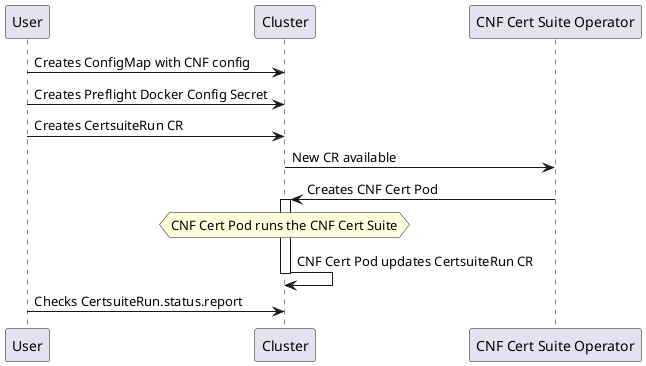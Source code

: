@startuml "Run sequence"
User -> Cluster : Creates ConfigMap with CNF config
User -> Cluster: Creates Preflight Docker Config Secret
User -> Cluster : Creates CertsuiteRun CR
Cluster -> "CNF Cert Suite Operator" : New CR available
"CNF Cert Suite Operator" -> Cluster : Creates CNF Cert Pod
hnote over Cluster : CNF Cert Pod runs the CNF Cert Suite
activate Cluster
Cluster -> Cluster : CNF Cert Pod updates CertsuiteRun CR
deactivate Cluster
User -> Cluster : Checks CertsuiteRun.status.report
@enduml